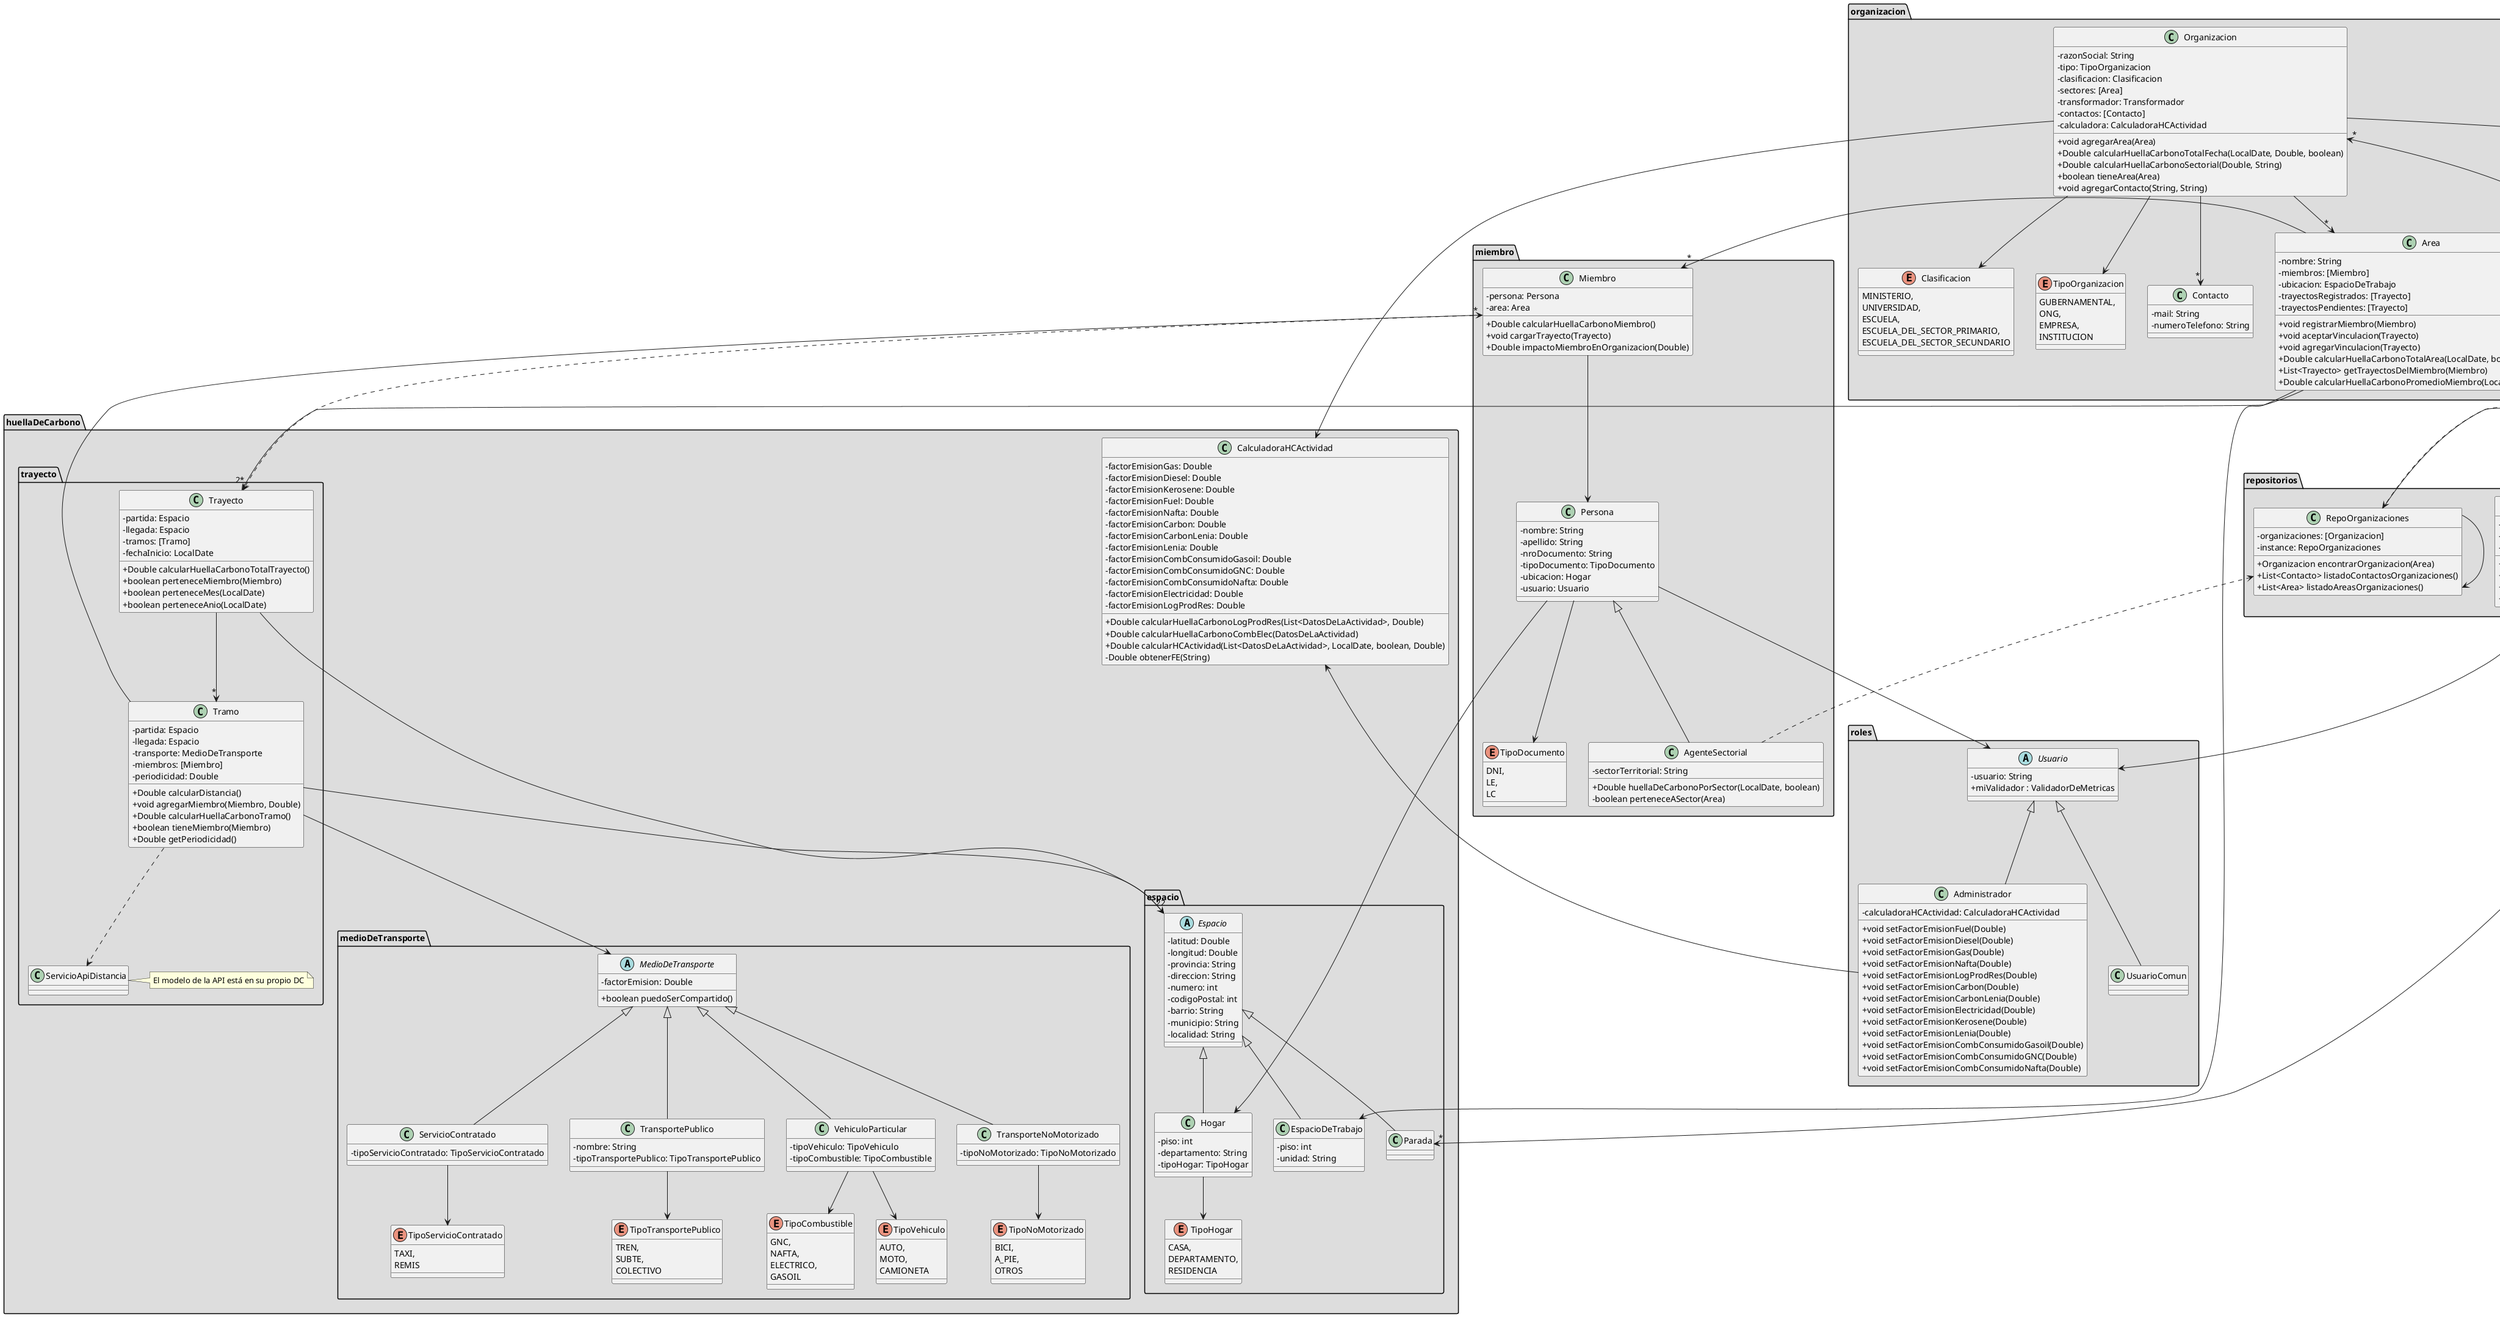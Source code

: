 @startuml
skinparam classAttributeIconSize 0

package "miembro" #DDDDDD {
    class Persona {
    -nombre: String
    -apellido: String
    -nroDocumento: String
    -tipoDocumento: TipoDocumento
    -ubicacion: Hogar
    -usuario: Usuario
    }

    class Miembro {
    -persona: Persona
    -area: Area

    +Double calcularHuellaCarbonoMiembro()
    +void cargarTrayecto(Trayecto)
    +Double impactoMiembroEnOrganizacion(Double)
    }

    class AgenteSectorial extends Persona {
    -sectorTerritorial: String

    +Double huellaDeCarbonoPorSector(LocalDate, boolean)
    -boolean perteneceASector(Area)
    }

    enum TipoDocumento {
    DNI,
    LE,
    LC
    }
}

package "organizacion" #DDDDDD {

    class Contacto {
    -mail: String
    -numeroTelefono: String
    }

    class Organizacion {
    -razonSocial: String
    -tipo: TipoOrganizacion
    -clasificacion: Clasificacion
    -sectores: [Area]
    -transformador: Transformador
    -contactos: [Contacto]
    -calculadora: CalculadoraHCActividad

    +void agregarArea(Area)
    +Double calcularHuellaCarbonoTotalFecha(LocalDate, Double, boolean)
    +Double calcularHuellaCarbonoSectorial(Double, String)
    +boolean tieneArea(Area)
    +void agregarContacto(String, String)
    }

    class Area {
    -nombre: String
    -miembros: [Miembro]
    -ubicacion: EspacioDeTrabajo
    -trayectosRegistrados: [Trayecto]
    -trayectosPendientes: [Trayecto]

    +void registrarMiembro(Miembro)
    +void aceptarVinculacion(Trayecto)
    +void agregarVinculacion(Trayecto)
    +Double calcularHuellaCarbonoTotalArea(LocalDate, boolean)
    +List<Trayecto> getTrayectosDelMiembro(Miembro)
    +Double calcularHuellaCarbonoPromedioMiembro(LocalDate, boolean)
    }

    enum Clasificacion {
    MINISTERIO,
    UNIVERSIDAD,
    ESCUELA,
    ESCUELA_DEL_SECTOR_PRIMARIO,
    ESCUELA_DEL_SECTOR_SECUNDARIO
    }

    enum TipoOrganizacion {
    GUBERNAMENTAL,
    ONG,
    EMPRESA,
    INSTITUCION
    }
}

package "notificadores" #DDDDDD {

    class Notificador {
    -mailGeneral: String
    -numeroGeneral: String
    -password: String
    -emailSender: EmailSender
    -whatsappSender: WhatsappSender

    +void execute(JobExecutionContext)
    +void enviarNotificacionesPorTodosLosMedios(String, String)
    }

    class EmailSender {
    -prop: Properties
    -session: Session
    -username: String
    -password: String

    +void send(String, String, String, String)
    }

    class WhatsappSender {

    +void send(String, String, String, String)
    }
}

package "repositorios" #DDDDDD {

    class RepoOrganizaciones {
    -organizaciones: [Organizacion]
    -instance: RepoOrganizaciones

    +Organizacion encontrarOrganizacion(Area)
    +List<Contacto> listadoContactosOrganizaciones()
    +List<Area> listadoAreasOrganizaciones()

    }

    class RepoTransportePublico {
    -lineas: <String, [Parada]>
    -instance: RepoTransportePublico

    }

    class RepositorioUsuarios {
    -salt: [byte]
    -loginUsuarios: <String,String>
    -instance: RepositorioUsuarios

    +String generarHash(String, byte[])
    +void validarContrasenia(String)
    +void agregarUsuario(String,String)
    +boolean contraseniaCoincide(String, String)
    }
}

package "huellaDeCarbono" #DDDDDD {

    class CalculadoraHCActividad {
    -factorEmisionGas: Double
    -factorEmisionDiesel: Double
    -factorEmisionKerosene: Double
    -factorEmisionFuel: Double
    -factorEmisionNafta: Double
    -factorEmisionCarbon: Double
    -factorEmisionCarbonLenia: Double
    -factorEmisionLenia: Double
    -factorEmisionCombConsumidoGasoil: Double
    -factorEmisionCombConsumidoGNC: Double
    -factorEmisionCombConsumidoNafta: Double
    -factorEmisionElectricidad: Double
    -factorEmisionLogProdRes: Double

    +Double calcularHuellaCarbonoLogProdRes(List<DatosDeLaActividad>, Double)
    +Double calcularHuellaCarbonoCombElec(DatosDeLaActividad)
    +Double calcularHCActividad(List<DatosDeLaActividad>, LocalDate, boolean, Double)
    -Double obtenerFE(String)
    }

    package "espacio" {
        abstract class Espacio {
        -latitud: Double
        -longitud: Double
        -provincia: String
        -direccion: String
        -numero: int
        -codigoPostal: int
        -barrio: String
        -municipio: String
        -localidad: String
        }

        class Hogar extends Espacio {
        -piso: int
        -departamento: String
        -tipoHogar: TipoHogar
        }

        class Parada extends Espacio {

        }

        class EspacioDeTrabajo extends Espacio {
        -piso: int
        -unidad: String
        }

        enum TipoHogar {
        CASA,
        DEPARTAMENTO,
        RESIDENCIA
        }
    }

    package "medioDeTransporte" {

        abstract class MedioDeTransporte {
        -factorEmision: Double

        +boolean puedoSerCompartido()
        }

        class VehiculoParticular extends MedioDeTransporte {
        -tipoVehiculo: TipoVehiculo
        -tipoCombustible: TipoCombustible
        }

        enum TipoCombustible {
        GNC,
        NAFTA,
        ELECTRICO,
        GASOIL
        }

        enum TipoVehiculo {
        AUTO,
        MOTO,
        CAMIONETA
        }

        class TransporteNoMotorizado extends MedioDeTransporte {
        -tipoNoMotorizado: TipoNoMotorizado
        }

        enum TipoNoMotorizado {
        BICI,
        A_PIE,
        OTROS
        }

        class ServicioContratado extends MedioDeTransporte {
        -tipoServicioContratado: TipoServicioContratado
        }

        enum TipoServicioContratado {
        TAXI,
        REMIS
        }

        class TransportePublico extends MedioDeTransporte {
        -nombre: String
        -tipoTransportePublico: TipoTransportePublico
        }

        enum TipoTransportePublico {
        TREN,
        SUBTE,
        COLECTIVO
        }
    }

    package "trayecto" {

        class Trayecto {
        -partida: Espacio
        -llegada: Espacio
        -tramos: [Tramo]
        -fechaInicio: LocalDate

        +Double calcularHuellaCarbonoTotalTrayecto()
        +boolean perteneceMiembro(Miembro)
        +boolean perteneceMes(LocalDate)
        +boolean perteneceAnio(LocalDate)
        }

        class Tramo {
        -partida: Espacio
        -llegada: Espacio
        -transporte: MedioDeTransporte
        -miembros: [Miembro]
        -periodicidad: Double

        +Double calcularDistancia()
        +void agregarMiembro(Miembro, Double)
        +Double calcularHuellaCarbonoTramo()
        +boolean tieneMiembro(Miembro)
        +Double getPeriodicidad()
        }

        class ServicioApiDistancia {

        }
        note right: El modelo de la API está en su propio DC

    }
}

package "excel_ETL" #DDDDDD {

    class DatosDeLaActividad {
    -actividad:String
    -tipoDeConsumo:String
    -consumo:Consumo
    -periodoDeImputacion:String

    }

    class Consumo {
    -valor: Double
    -periodicidad:String
    }

    class Transformador {
    -datosActividad: [DatosDeLaActividad]

    +void cargarDatos(String)
    }
}

package "roles" #DDDDDD {

    abstract Usuario {
    -usuario: String
    +miValidador : ValidadorDeMetricas
    }

    class UsuarioComun extends Usuario {
    }

    class Administrador extends Usuario {
    -calculadoraHCActividad: CalculadoraHCActividad

      +void setFactorEmisionFuel(Double)
      +void setFactorEmisionDiesel(Double)
      +void setFactorEmisionGas(Double)
      +void setFactorEmisionNafta(Double)
      +void setFactorEmisionLogProdRes(Double)
      +void setFactorEmisionCarbon(Double)
      +void setFactorEmisionCarbonLenia(Double)
      +void setFactorEmisionElectricidad(Double)
      +void setFactorEmisionKerosene(Double)
      +void setFactorEmisionLenia(Double)
      +void setFactorEmisionCombConsumidoGasoil(Double)
      +void setFactorEmisionCombConsumidoGNC(Double)
      +void setFactorEmisionCombConsumidoNafta(Double)
    }
}

Miembro ..> Trayecto

Area --> EspacioDeTrabajo
Area --> "*" Miembro
Area --> "2*" Trayecto

Organizacion --> "*" Area
Organizacion --> TipoOrganizacion
Organizacion --> Clasificacion
Organizacion --> Transformador
Organizacion --> "*" Contacto
Organizacion --> CalculadoraHCActividad

Trayecto --> "2" Espacio
Trayecto --> "*" Tramo

DatosDeLaActividad --> Consumo

Transformador --> "*" DatosDeLaActividad

Tramo --> "2" Espacio
Tramo --> MedioDeTransporte
Tramo --> "*" Miembro
Tramo ..> ServicioApiDistancia

Hogar --> TipoHogar

VehiculoParticular --> TipoVehiculo
VehiculoParticular --> TipoCombustible

ServicioContratado --> TipoServicioContratado

TransportePublico --> TipoTransportePublico

TransporteNoMotorizado --> TipoNoMotorizado

RepositorioUsuarios --> Usuario
RepositorioUsuarios --> RepositorioUsuarios

RepoTransportePublico --> "*" Parada
RepoTransportePublico --> RepoTransportePublico

RepoOrganizaciones --> RepoOrganizaciones
RepoOrganizaciones --> "*" Organizacion

Miembro --> Persona

Persona --> Hogar
Persona --> Usuario
Persona --> TipoDocumento

Administrador --> CalculadoraHCActividad

Notificador --> WhatsappSender
Notificador --> EmailSender
Notificador ..> RepoOrganizaciones

AgenteSectorial ..> RepoOrganizaciones

@enduml